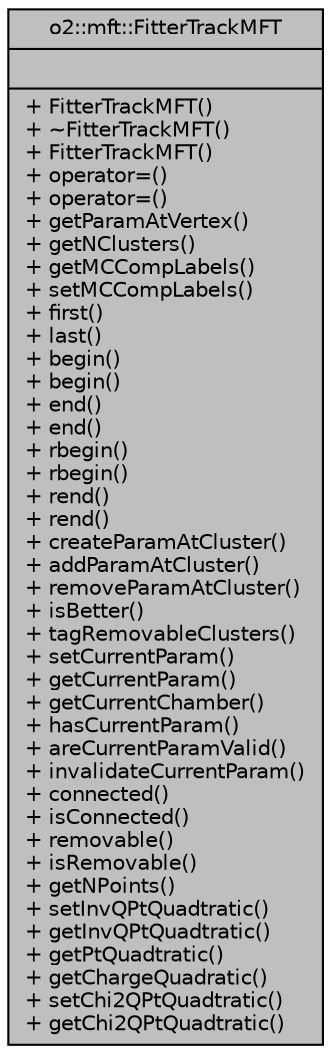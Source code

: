 digraph "o2::mft::FitterTrackMFT"
{
 // INTERACTIVE_SVG=YES
  bgcolor="transparent";
  edge [fontname="Helvetica",fontsize="10",labelfontname="Helvetica",labelfontsize="10"];
  node [fontname="Helvetica",fontsize="10",shape=record];
  Node1 [label="{o2::mft::FitterTrackMFT\n||+ FitterTrackMFT()\l+ ~FitterTrackMFT()\l+ FitterTrackMFT()\l+ operator=()\l+ operator=()\l+ getParamAtVertex()\l+ getNClusters()\l+ getMCCompLabels()\l+ setMCCompLabels()\l+ first()\l+ last()\l+ begin()\l+ begin()\l+ end()\l+ end()\l+ rbegin()\l+ rbegin()\l+ rend()\l+ rend()\l+ createParamAtCluster()\l+ addParamAtCluster()\l+ removeParamAtCluster()\l+ isBetter()\l+ tagRemovableClusters()\l+ setCurrentParam()\l+ getCurrentParam()\l+ getCurrentChamber()\l+ hasCurrentParam()\l+ areCurrentParamValid()\l+ invalidateCurrentParam()\l+ connected()\l+ isConnected()\l+ removable()\l+ isRemovable()\l+ getNPoints()\l+ setInvQPtQuadtratic()\l+ getInvQPtQuadtratic()\l+ getPtQuadtratic()\l+ getChargeQuadratic()\l+ setChi2QPtQuadtratic()\l+ getChi2QPtQuadtratic()\l}",height=0.2,width=0.4,color="black", fillcolor="grey75", style="filled", fontcolor="black"];
}
